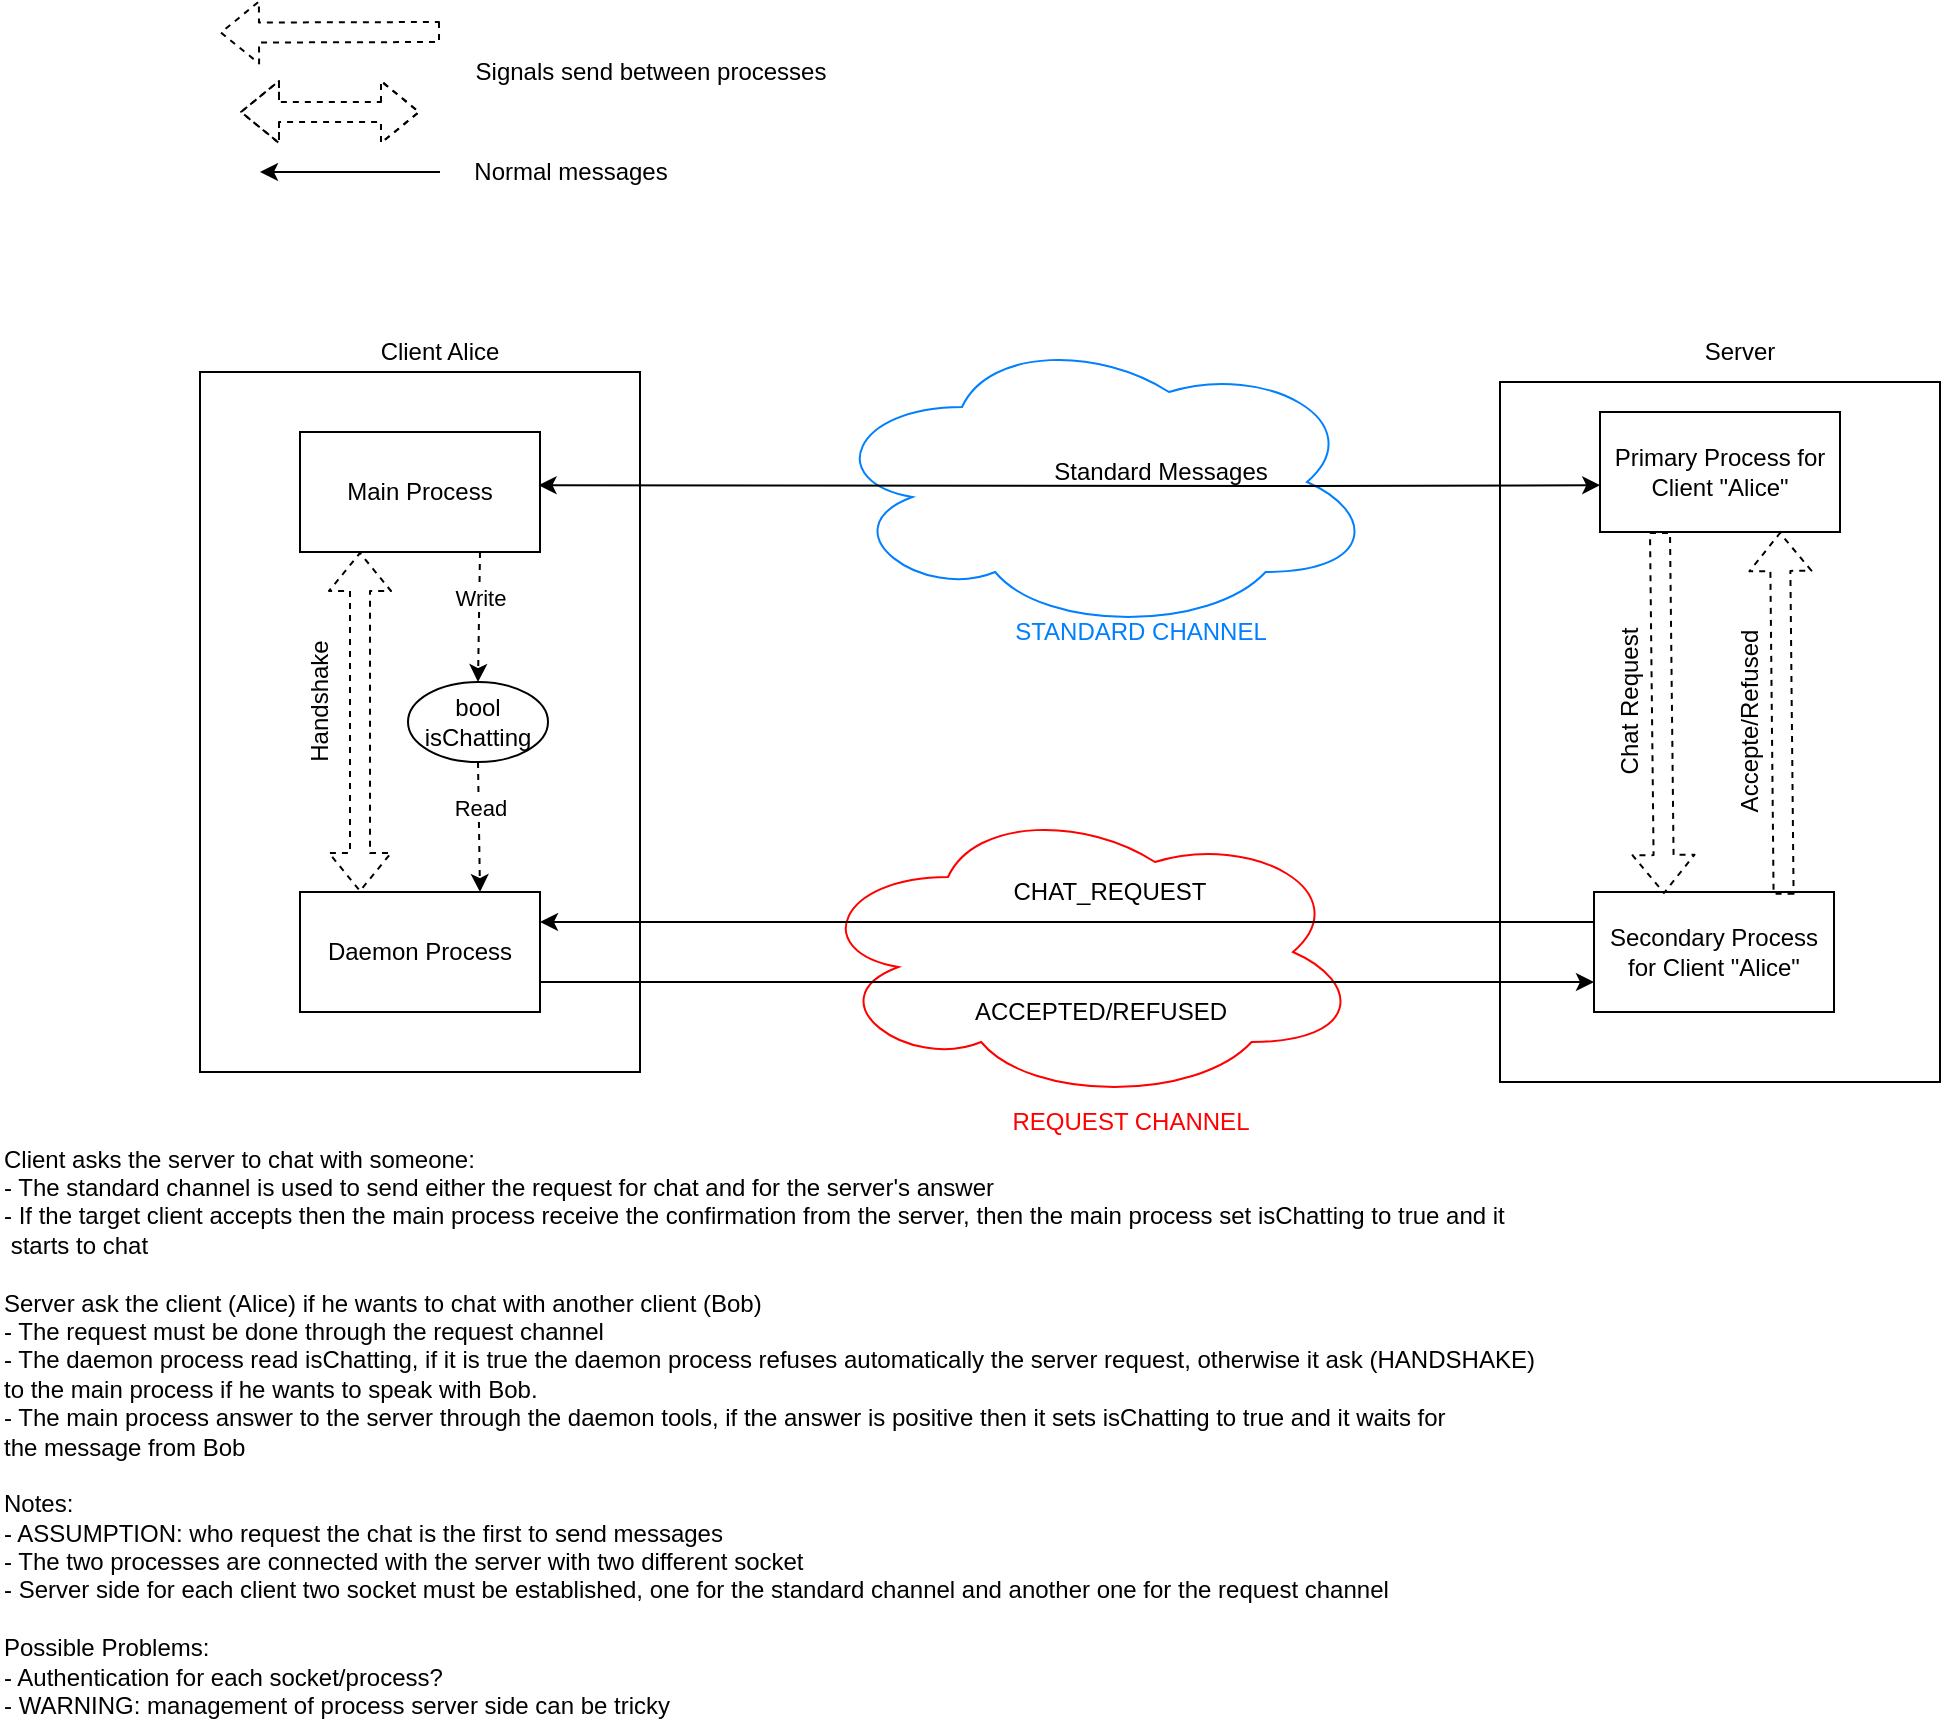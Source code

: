<mxfile version="14.6.13" type="device"><diagram id="SBqNJb4tL0eKfv7FWLK_" name="Pagina-1"><mxGraphModel dx="1086" dy="806" grid="1" gridSize="10" guides="1" tooltips="1" connect="1" arrows="1" fold="1" page="1" pageScale="1" pageWidth="827" pageHeight="1169" math="0" shadow="0"><root><mxCell id="0"/><mxCell id="1" parent="0"/><mxCell id="UP9LMWmnsKsl1JHoX0MD-1" value="" style="rounded=0;whiteSpace=wrap;html=1;" parent="1" vertex="1"><mxGeometry x="130" y="250" width="220" height="350" as="geometry"/></mxCell><mxCell id="UP9LMWmnsKsl1JHoX0MD-2" value="Client Alice" style="text;html=1;strokeColor=none;fillColor=none;align=center;verticalAlign=middle;whiteSpace=wrap;rounded=0;" parent="1" vertex="1"><mxGeometry x="210" y="230" width="80" height="20" as="geometry"/></mxCell><mxCell id="UP9LMWmnsKsl1JHoX0MD-3" value="Main Process" style="rounded=0;whiteSpace=wrap;html=1;" parent="1" vertex="1"><mxGeometry x="180" y="280" width="120" height="60" as="geometry"/></mxCell><mxCell id="UP9LMWmnsKsl1JHoX0MD-4" value="Daemon Process" style="rounded=0;whiteSpace=wrap;html=1;" parent="1" vertex="1"><mxGeometry x="180" y="510" width="120" height="60" as="geometry"/></mxCell><mxCell id="UP9LMWmnsKsl1JHoX0MD-9" value="Server" style="text;html=1;strokeColor=none;fillColor=none;align=center;verticalAlign=middle;whiteSpace=wrap;rounded=0;" parent="1" vertex="1"><mxGeometry x="880" y="230" width="40" height="20" as="geometry"/></mxCell><mxCell id="UP9LMWmnsKsl1JHoX0MD-10" value="CHAT_REQUEST" style="text;html=1;strokeColor=none;fillColor=none;align=center;verticalAlign=middle;whiteSpace=wrap;rounded=0;" parent="1" vertex="1"><mxGeometry x="565" y="500" width="40" height="20" as="geometry"/></mxCell><mxCell id="UP9LMWmnsKsl1JHoX0MD-16" value="Signals send between processes" style="text;html=1;align=center;verticalAlign=middle;resizable=0;points=[];autosize=1;strokeColor=none;" parent="1" vertex="1"><mxGeometry x="260" y="90" width="190" height="20" as="geometry"/></mxCell><mxCell id="UP9LMWmnsKsl1JHoX0MD-17" value="" style="endArrow=classic;html=1;" parent="1" edge="1"><mxGeometry width="50" height="50" relative="1" as="geometry"><mxPoint x="250" y="150" as="sourcePoint"/><mxPoint x="160" y="150" as="targetPoint"/></mxGeometry></mxCell><mxCell id="UP9LMWmnsKsl1JHoX0MD-18" value="Normal messages" style="text;html=1;align=center;verticalAlign=middle;resizable=0;points=[];autosize=1;strokeColor=none;" parent="1" vertex="1"><mxGeometry x="260" y="140" width="110" height="20" as="geometry"/></mxCell><mxCell id="UP9LMWmnsKsl1JHoX0MD-21" value="ACCEPTED/REFUSED" style="text;html=1;align=center;verticalAlign=middle;resizable=0;points=[];autosize=1;strokeColor=none;" parent="1" vertex="1"><mxGeometry x="510" y="560" width="140" height="20" as="geometry"/></mxCell><mxCell id="UP9LMWmnsKsl1JHoX0MD-24" value="Standard Messages" style="text;html=1;align=center;verticalAlign=middle;resizable=0;points=[];autosize=1;strokeColor=none;" parent="1" vertex="1"><mxGeometry x="550" y="290" width="120" height="20" as="geometry"/></mxCell><mxCell id="UP9LMWmnsKsl1JHoX0MD-25" value="bool isChatting" style="ellipse;whiteSpace=wrap;html=1;" parent="1" vertex="1"><mxGeometry x="234" y="405" width="70" height="40" as="geometry"/></mxCell><mxCell id="UP9LMWmnsKsl1JHoX0MD-29" value="" style="endArrow=classic;html=1;exitX=0.75;exitY=1;exitDx=0;exitDy=0;entryX=0.5;entryY=0;entryDx=0;entryDy=0;dashed=1;" parent="1" source="UP9LMWmnsKsl1JHoX0MD-3" target="UP9LMWmnsKsl1JHoX0MD-25" edge="1"><mxGeometry width="50" height="50" relative="1" as="geometry"><mxPoint x="290" y="360" as="sourcePoint"/><mxPoint x="340" y="310" as="targetPoint"/></mxGeometry></mxCell><mxCell id="UP9LMWmnsKsl1JHoX0MD-30" value="Write" style="edgeLabel;html=1;align=center;verticalAlign=middle;resizable=0;points=[];" parent="UP9LMWmnsKsl1JHoX0MD-29" vertex="1" connectable="0"><mxGeometry x="-0.288" relative="1" as="geometry"><mxPoint as="offset"/></mxGeometry></mxCell><mxCell id="UP9LMWmnsKsl1JHoX0MD-31" value="" style="endArrow=classic;html=1;exitX=0.5;exitY=1;exitDx=0;exitDy=0;dashed=1;entryX=0.75;entryY=0;entryDx=0;entryDy=0;" parent="1" source="UP9LMWmnsKsl1JHoX0MD-25" target="UP9LMWmnsKsl1JHoX0MD-4" edge="1"><mxGeometry width="50" height="50" relative="1" as="geometry"><mxPoint x="250" y="350" as="sourcePoint"/><mxPoint x="250" y="415" as="targetPoint"/></mxGeometry></mxCell><mxCell id="UP9LMWmnsKsl1JHoX0MD-32" value="Read" style="edgeLabel;html=1;align=center;verticalAlign=middle;resizable=0;points=[];" parent="UP9LMWmnsKsl1JHoX0MD-31" vertex="1" connectable="0"><mxGeometry x="-0.288" relative="1" as="geometry"><mxPoint as="offset"/></mxGeometry></mxCell><mxCell id="UP9LMWmnsKsl1JHoX0MD-33" value="Client asks the server to chat with someone:&amp;nbsp;&lt;br&gt;- The standard channel is used to send either the request for chat and for the server's answer&lt;br&gt;- If the target client accepts then the main process receive the confirmation from the server, then the main process set isChatting to true and it&lt;br&gt;&amp;nbsp;starts to chat&lt;br&gt;&lt;br&gt;Server ask the client (Alice) if he wants to chat with another client (Bob)&lt;br&gt;- The request must be done through the request channel&lt;br&gt;- The daemon process read isChatting, if it is true the daemon process refuses automatically the server request, otherwise it ask (HANDSHAKE)&lt;br&gt;to the main process if he wants to speak with Bob.&lt;br&gt;- The main process answer to the server through the daemon tools, if the answer is positive then it sets isChatting to true and it waits for&lt;br&gt;the message from Bob&lt;br&gt;&lt;br&gt;Notes:&lt;br&gt;- ASSUMPTION: who request the chat is the first to send messages&lt;br&gt;- The two processes are connected with the server with two different socket&lt;br&gt;- Server side for each client two socket must be established, one for the standard channel and another one for the request channel&lt;br&gt;&lt;br&gt;Possible Problems:&lt;br&gt;- Authentication for each socket/process?&lt;br&gt;- WARNING: management of process server side can be tricky" style="text;html=1;align=left;verticalAlign=middle;resizable=0;points=[];autosize=1;strokeColor=none;" parent="1" vertex="1"><mxGeometry x="30" y="635" width="780" height="290" as="geometry"/></mxCell><mxCell id="UP9LMWmnsKsl1JHoX0MD-34" value="" style="shape=flexArrow;endArrow=classic;startArrow=classic;html=1;dashed=1;exitX=0.25;exitY=0;exitDx=0;exitDy=0;entryX=0.25;entryY=1;entryDx=0;entryDy=0;" parent="1" source="UP9LMWmnsKsl1JHoX0MD-4" target="UP9LMWmnsKsl1JHoX0MD-3" edge="1"><mxGeometry width="100" height="100" relative="1" as="geometry"><mxPoint x="100" y="480" as="sourcePoint"/><mxPoint x="200" y="380" as="targetPoint"/><Array as="points"/></mxGeometry></mxCell><mxCell id="UP9LMWmnsKsl1JHoX0MD-35" value="" style="shape=flexArrow;endArrow=classic;startArrow=classic;html=1;dashed=1;" parent="1" edge="1"><mxGeometry width="100" height="100" relative="1" as="geometry"><mxPoint x="240" y="120" as="sourcePoint"/><mxPoint x="150" y="120" as="targetPoint"/><Array as="points"><mxPoint x="220" y="120"/></Array></mxGeometry></mxCell><mxCell id="UP9LMWmnsKsl1JHoX0MD-36" value="Handshake" style="text;html=1;align=center;verticalAlign=middle;resizable=0;points=[];autosize=1;strokeColor=none;rotation=-90;" parent="1" vertex="1"><mxGeometry x="150" y="405" width="80" height="20" as="geometry"/></mxCell><mxCell id="UP9LMWmnsKsl1JHoX0MD-41" value="" style="ellipse;shape=cloud;whiteSpace=wrap;html=1;labelBackgroundColor=#FFFFFF;fillColor=none;align=left;strokeColor=#FF0000;" parent="1" vertex="1"><mxGeometry x="435" y="465" width="276" height="150" as="geometry"/></mxCell><mxCell id="UP9LMWmnsKsl1JHoX0MD-43" value="REQUEST CHANNEL" style="text;html=1;align=center;verticalAlign=middle;resizable=0;points=[];autosize=1;strokeColor=none;fontColor=#FF0000;" parent="1" vertex="1"><mxGeometry x="530" y="615" width="130" height="20" as="geometry"/></mxCell><mxCell id="UP9LMWmnsKsl1JHoX0MD-44" value="" style="ellipse;shape=cloud;whiteSpace=wrap;html=1;labelBackgroundColor=#FFFFFF;fillColor=none;align=left;strokeColor=#007FFF;" parent="1" vertex="1"><mxGeometry x="442" y="230" width="276" height="150" as="geometry"/></mxCell><mxCell id="UP9LMWmnsKsl1JHoX0MD-45" value="STANDARD CHANNEL" style="text;html=1;align=center;verticalAlign=middle;resizable=0;points=[];autosize=1;strokeColor=none;fontColor=#007FFF;" parent="1" vertex="1"><mxGeometry x="530" y="370" width="140" height="20" as="geometry"/></mxCell><mxCell id="UP9LMWmnsKsl1JHoX0MD-46" value="" style="rounded=0;whiteSpace=wrap;html=1;" parent="1" vertex="1"><mxGeometry x="780" y="255" width="220" height="350" as="geometry"/></mxCell><mxCell id="UP9LMWmnsKsl1JHoX0MD-47" value="Primary Process for Client &quot;Alice&quot;" style="rounded=0;whiteSpace=wrap;html=1;" parent="1" vertex="1"><mxGeometry x="830" y="270" width="120" height="60" as="geometry"/></mxCell><mxCell id="UP9LMWmnsKsl1JHoX0MD-48" value="Secondary Process for Client &quot;Alice&quot;" style="rounded=0;whiteSpace=wrap;html=1;" parent="1" vertex="1"><mxGeometry x="827" y="510" width="120" height="60" as="geometry"/></mxCell><mxCell id="UP9LMWmnsKsl1JHoX0MD-20" value="" style="endArrow=classic;html=1;exitX=1;exitY=0.75;exitDx=0;exitDy=0;entryX=0;entryY=0.75;entryDx=0;entryDy=0;" parent="1" source="UP9LMWmnsKsl1JHoX0MD-4" target="UP9LMWmnsKsl1JHoX0MD-48" edge="1"><mxGeometry width="50" height="50" relative="1" as="geometry"><mxPoint x="290" y="360" as="sourcePoint"/><mxPoint x="830" y="555" as="targetPoint"/></mxGeometry></mxCell><mxCell id="UP9LMWmnsKsl1JHoX0MD-5" value="" style="endArrow=classic;html=1;entryX=1;entryY=0.25;entryDx=0;entryDy=0;exitX=0;exitY=0.25;exitDx=0;exitDy=0;" parent="1" source="UP9LMWmnsKsl1JHoX0MD-48" target="UP9LMWmnsKsl1JHoX0MD-4" edge="1"><mxGeometry width="50" height="50" relative="1" as="geometry"><mxPoint x="630" y="525" as="sourcePoint"/><mxPoint x="300" y="450" as="targetPoint"/></mxGeometry></mxCell><mxCell id="UP9LMWmnsKsl1JHoX0MD-23" value="" style="endArrow=classic;startArrow=classic;html=1;exitX=0.994;exitY=0.443;exitDx=0;exitDy=0;exitPerimeter=0;entryX=0.001;entryY=0.61;entryDx=0;entryDy=0;entryPerimeter=0;" parent="1" source="UP9LMWmnsKsl1JHoX0MD-3" target="UP9LMWmnsKsl1JHoX0MD-47" edge="1"><mxGeometry width="50" height="50" relative="1" as="geometry"><mxPoint x="290" y="360" as="sourcePoint"/><mxPoint x="673.6" y="470" as="targetPoint"/><Array as="points"><mxPoint x="674" y="307"/></Array></mxGeometry></mxCell><mxCell id="UP9LMWmnsKsl1JHoX0MD-52" value="" style="shape=flexArrow;endArrow=classic;html=1;dashed=1;fontColor=#007FFF;exitX=0.25;exitY=1;exitDx=0;exitDy=0;" parent="1" source="UP9LMWmnsKsl1JHoX0MD-47" edge="1"><mxGeometry width="50" height="50" relative="1" as="geometry"><mxPoint x="660" y="450" as="sourcePoint"/><mxPoint x="862" y="511" as="targetPoint"/></mxGeometry></mxCell><mxCell id="UP9LMWmnsKsl1JHoX0MD-53" value="" style="shape=flexArrow;endArrow=classic;html=1;dashed=1;fontColor=#007FFF;entryX=0.75;entryY=1;entryDx=0;entryDy=0;exitX=0.79;exitY=0.023;exitDx=0;exitDy=0;exitPerimeter=0;" parent="1" source="UP9LMWmnsKsl1JHoX0MD-48" target="UP9LMWmnsKsl1JHoX0MD-47" edge="1"><mxGeometry width="50" height="50" relative="1" as="geometry"><mxPoint x="1040" y="400" as="sourcePoint"/><mxPoint x="872" y="521" as="targetPoint"/></mxGeometry></mxCell><mxCell id="UP9LMWmnsKsl1JHoX0MD-54" value="Accepte/Refused" style="text;html=1;align=center;verticalAlign=middle;resizable=0;points=[];autosize=1;strokeColor=none;rotation=-90;" parent="1" vertex="1"><mxGeometry x="850" y="415" width="110" height="20" as="geometry"/></mxCell><mxCell id="UP9LMWmnsKsl1JHoX0MD-55" value="Chat Request" style="text;html=1;align=center;verticalAlign=middle;resizable=0;points=[];autosize=1;strokeColor=none;rotation=-90;" parent="1" vertex="1"><mxGeometry x="800" y="405" width="90" height="20" as="geometry"/></mxCell><mxCell id="UP9LMWmnsKsl1JHoX0MD-56" value="" style="shape=flexArrow;endArrow=classic;html=1;dashed=1;fontColor=#007FFF;entryX=0.75;entryY=1;entryDx=0;entryDy=0;" parent="1" edge="1"><mxGeometry width="50" height="50" relative="1" as="geometry"><mxPoint x="250" y="80" as="sourcePoint"/><mxPoint x="140" y="80.31" as="targetPoint"/></mxGeometry></mxCell></root></mxGraphModel></diagram></mxfile>